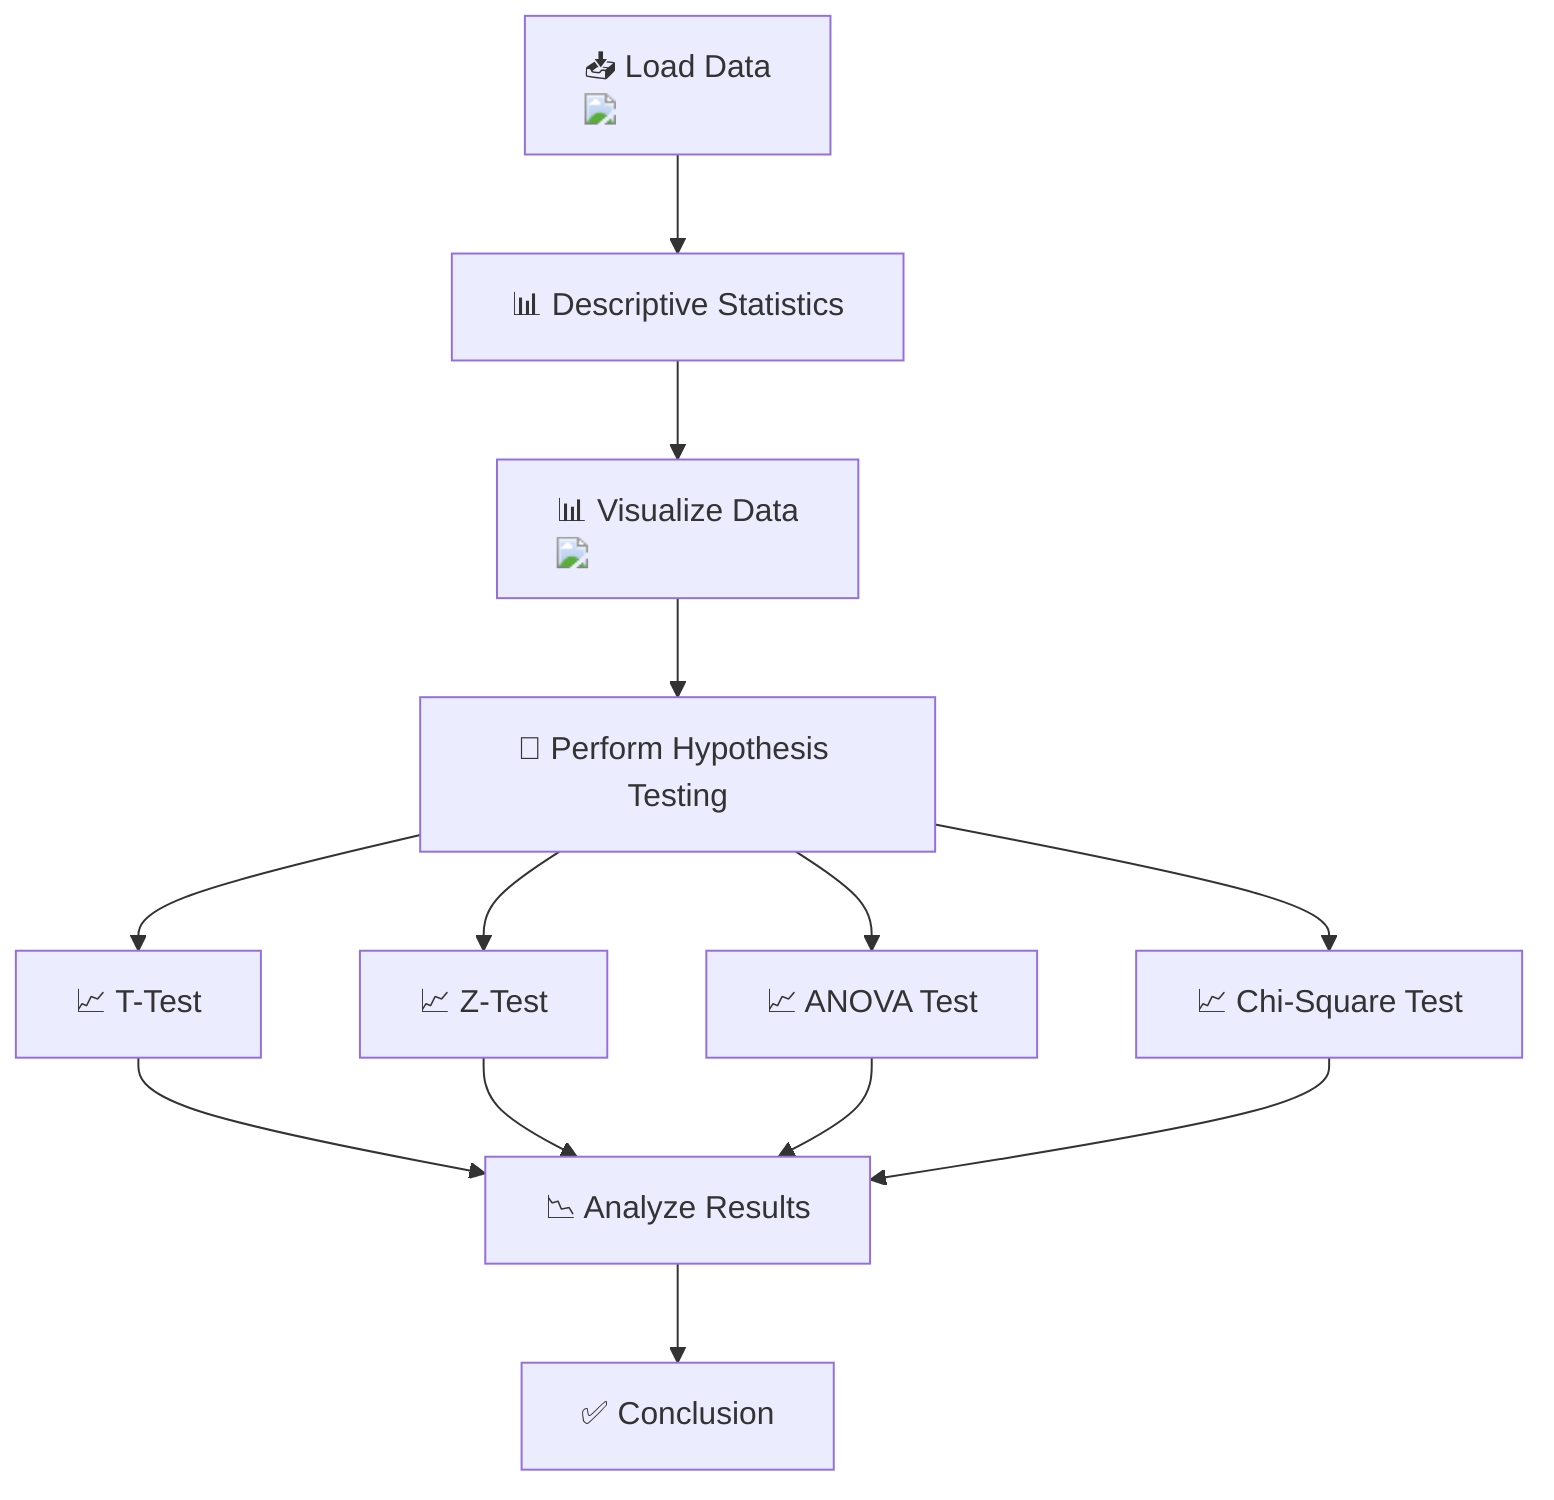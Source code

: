 graph TD;
    A["📥 Load Data <img src='file.svg'/>"] --> B["📊 Descriptive Statistics"];
    B --> C["📊 Visualize Data <img src='barplot_template.svg'/>"];
    C --> D["🧪 Perform Hypothesis Testing"];
    
    D --> E["📈 T-Test"];
    D --> F["📈 Z-Test"];
    D --> G["📈 ANOVA Test"];
    D --> H["📈 Chi-Square Test"];
    
    E --> I["📉 Analyze Results"];
    F --> I;
    G --> I;
    H --> I;

    I --> J["✅ Conclusion"];